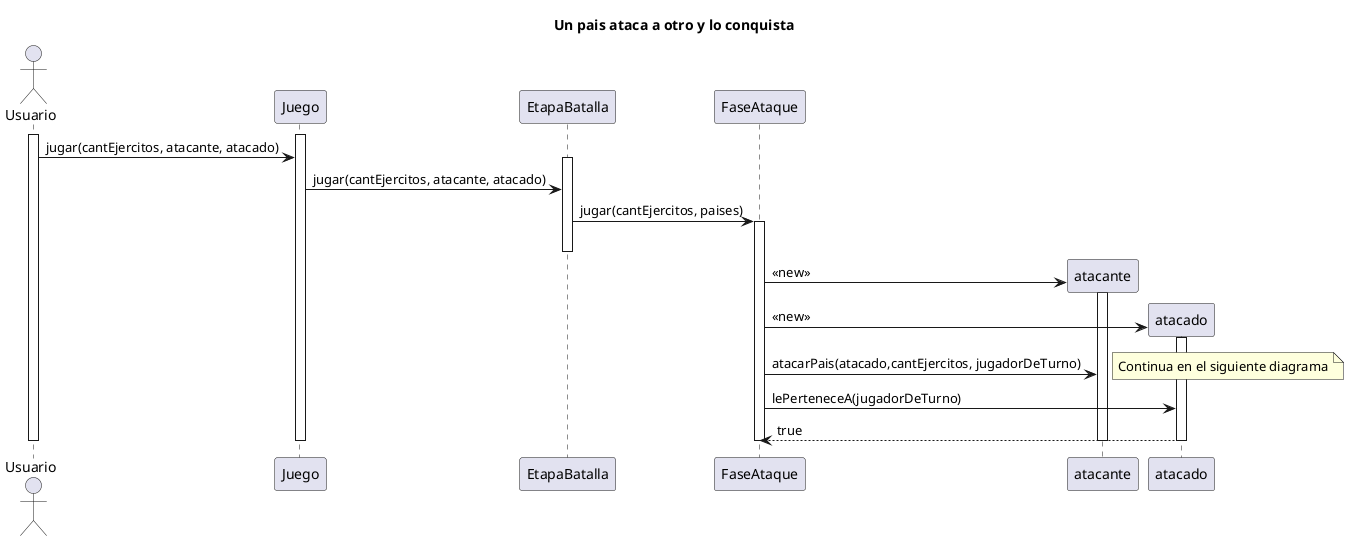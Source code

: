 @startuml

title Un pais ataca a otro y lo conquista

Actor Usuario

Usuario++

Juego++

Usuario -> Juego: jugar(cantEjercitos, atacante, atacado)

EtapaBatalla++

Juego -> EtapaBatalla: jugar(cantEjercitos, atacante, atacado)
EtapaBatalla -> FaseAtaque: jugar(cantEjercitos, paises)

FaseAtaque++

EtapaBatalla--

FaseAtaque -> atacante **: << new >>

atacante++

FaseAtaque -> atacado **: << new >>

atacado++

FaseAtaque -> atacante: atacarPais(atacado,cantEjercitos, jugadorDeTurno)

note right: Continua en el siguiente diagrama

FaseAtaque -> atacado: lePerteneceA(jugadorDeTurno)
atacado --> FaseAtaque: true

FaseAtaque--

atacante--

atacado--

Juego--

Usuario--

@enduml